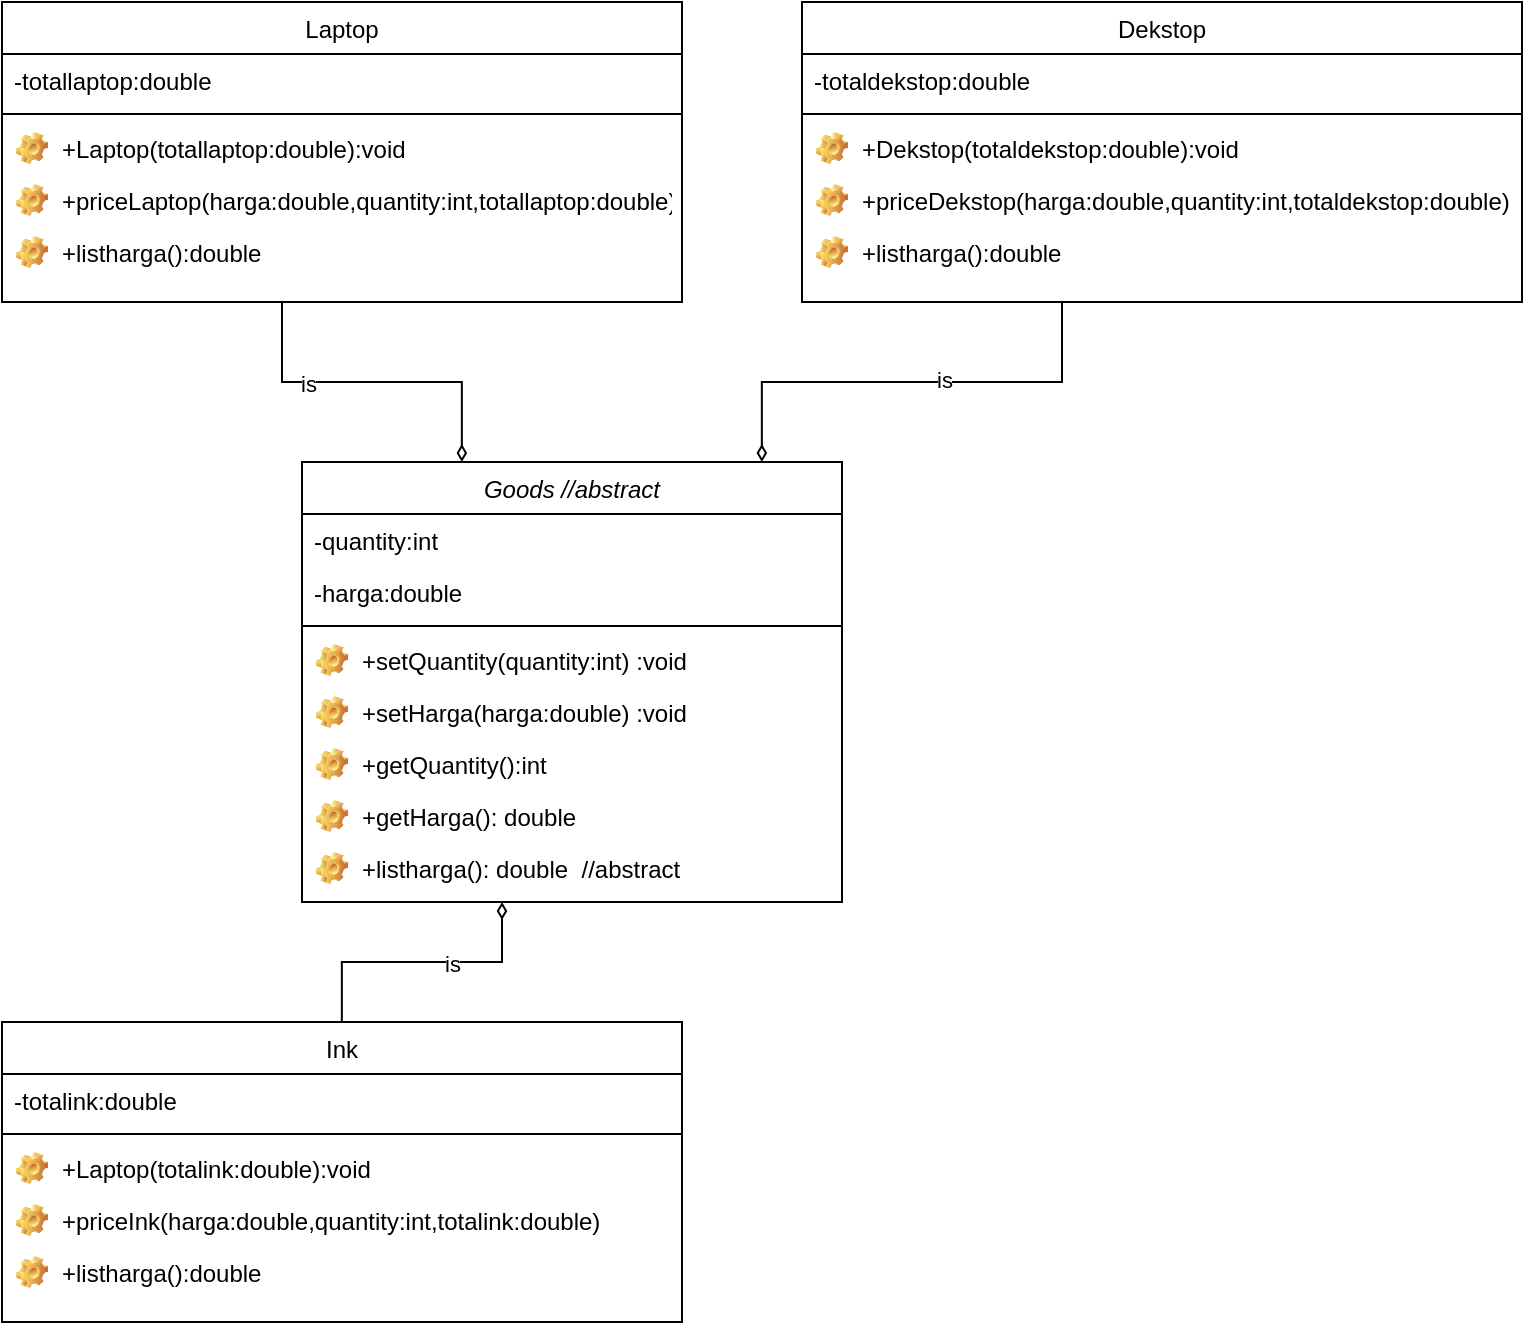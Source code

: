 <mxfile version="14.2.9" type="github">
  <diagram id="C5RBs43oDa-KdzZeNtuy" name="Page-1">
    <mxGraphModel dx="1038" dy="580" grid="1" gridSize="10" guides="1" tooltips="1" connect="1" arrows="1" fold="1" page="1" pageScale="1" pageWidth="827" pageHeight="1169" math="0" shadow="0">
      <root>
        <mxCell id="WIyWlLk6GJQsqaUBKTNV-0" />
        <mxCell id="WIyWlLk6GJQsqaUBKTNV-1" parent="WIyWlLk6GJQsqaUBKTNV-0" />
        <mxCell id="zkfFHV4jXpPFQw0GAbJ--0" value="Goods //abstract" style="swimlane;fontStyle=2;align=center;verticalAlign=top;childLayout=stackLayout;horizontal=1;startSize=26;horizontalStack=0;resizeParent=1;resizeLast=0;collapsible=1;marginBottom=0;rounded=0;shadow=0;strokeWidth=1;" parent="WIyWlLk6GJQsqaUBKTNV-1" vertex="1">
          <mxGeometry x="170" y="250" width="270" height="220" as="geometry">
            <mxRectangle x="230" y="140" width="160" height="26" as="alternateBounds" />
          </mxGeometry>
        </mxCell>
        <mxCell id="zkfFHV4jXpPFQw0GAbJ--1" value="-quantity:int" style="text;align=left;verticalAlign=top;spacingLeft=4;spacingRight=4;overflow=hidden;rotatable=0;points=[[0,0.5],[1,0.5]];portConstraint=eastwest;" parent="zkfFHV4jXpPFQw0GAbJ--0" vertex="1">
          <mxGeometry y="26" width="270" height="26" as="geometry" />
        </mxCell>
        <mxCell id="zkfFHV4jXpPFQw0GAbJ--2" value="-harga:double" style="text;align=left;verticalAlign=top;spacingLeft=4;spacingRight=4;overflow=hidden;rotatable=0;points=[[0,0.5],[1,0.5]];portConstraint=eastwest;rounded=0;shadow=0;html=0;" parent="zkfFHV4jXpPFQw0GAbJ--0" vertex="1">
          <mxGeometry y="52" width="270" height="26" as="geometry" />
        </mxCell>
        <mxCell id="zkfFHV4jXpPFQw0GAbJ--4" value="" style="line;html=1;strokeWidth=1;align=left;verticalAlign=middle;spacingTop=-1;spacingLeft=3;spacingRight=3;rotatable=0;labelPosition=right;points=[];portConstraint=eastwest;" parent="zkfFHV4jXpPFQw0GAbJ--0" vertex="1">
          <mxGeometry y="78" width="270" height="8" as="geometry" />
        </mxCell>
        <mxCell id="IQ3fAgzX7crCqiBxeZXd-6" value="+setQuantity(quantity:int) :void" style="label;fontStyle=0;strokeColor=none;fillColor=none;align=left;verticalAlign=top;overflow=hidden;spacingLeft=28;spacingRight=4;rotatable=0;points=[[0,0.5],[1,0.5]];portConstraint=eastwest;imageWidth=16;imageHeight=16;image=img/clipart/Gear_128x128.png" vertex="1" parent="zkfFHV4jXpPFQw0GAbJ--0">
          <mxGeometry y="86" width="270" height="26" as="geometry" />
        </mxCell>
        <mxCell id="IQ3fAgzX7crCqiBxeZXd-7" value="+setHarga(harga:double) :void" style="label;fontStyle=0;strokeColor=none;fillColor=none;align=left;verticalAlign=top;overflow=hidden;spacingLeft=28;spacingRight=4;rotatable=0;points=[[0,0.5],[1,0.5]];portConstraint=eastwest;imageWidth=16;imageHeight=16;image=img/clipart/Gear_128x128.png" vertex="1" parent="zkfFHV4jXpPFQw0GAbJ--0">
          <mxGeometry y="112" width="270" height="26" as="geometry" />
        </mxCell>
        <mxCell id="IQ3fAgzX7crCqiBxeZXd-10" value="+getQuantity():int" style="label;fontStyle=0;strokeColor=none;fillColor=none;align=left;verticalAlign=top;overflow=hidden;spacingLeft=28;spacingRight=4;rotatable=0;points=[[0,0.5],[1,0.5]];portConstraint=eastwest;imageWidth=16;imageHeight=16;image=img/clipart/Gear_128x128.png" vertex="1" parent="zkfFHV4jXpPFQw0GAbJ--0">
          <mxGeometry y="138" width="270" height="26" as="geometry" />
        </mxCell>
        <mxCell id="IQ3fAgzX7crCqiBxeZXd-11" value="+getHarga(): double" style="label;fontStyle=0;strokeColor=none;fillColor=none;align=left;verticalAlign=top;overflow=hidden;spacingLeft=28;spacingRight=4;rotatable=0;points=[[0,0.5],[1,0.5]];portConstraint=eastwest;imageWidth=16;imageHeight=16;image=img/clipart/Gear_128x128.png" vertex="1" parent="zkfFHV4jXpPFQw0GAbJ--0">
          <mxGeometry y="164" width="270" height="26" as="geometry" />
        </mxCell>
        <mxCell id="IQ3fAgzX7crCqiBxeZXd-12" value="+listharga(): double  //abstract" style="label;fontStyle=0;strokeColor=none;fillColor=none;align=left;verticalAlign=top;overflow=hidden;spacingLeft=28;spacingRight=4;rotatable=0;points=[[0,0.5],[1,0.5]];portConstraint=eastwest;imageWidth=16;imageHeight=16;image=img/clipart/Gear_128x128.png" vertex="1" parent="zkfFHV4jXpPFQw0GAbJ--0">
          <mxGeometry y="190" width="270" height="26" as="geometry" />
        </mxCell>
        <mxCell id="zkfFHV4jXpPFQw0GAbJ--26" value="" style="endArrow=none;shadow=0;strokeWidth=1;rounded=0;endFill=0;edgeStyle=elbowEdgeStyle;elbow=vertical;exitX=0.296;exitY=0;exitDx=0;exitDy=0;exitPerimeter=0;startArrow=diamondThin;startFill=0;" parent="WIyWlLk6GJQsqaUBKTNV-1" source="zkfFHV4jXpPFQw0GAbJ--0" edge="1">
          <mxGeometry x="0.5" y="41" relative="1" as="geometry">
            <mxPoint x="380" y="192" as="sourcePoint" />
            <mxPoint x="160" y="170" as="targetPoint" />
            <mxPoint x="-40" y="32" as="offset" />
          </mxGeometry>
        </mxCell>
        <mxCell id="IQ3fAgzX7crCqiBxeZXd-36" value="is" style="edgeLabel;html=1;align=center;verticalAlign=middle;resizable=0;points=[];" vertex="1" connectable="0" parent="zkfFHV4jXpPFQw0GAbJ--26">
          <mxGeometry x="0.379" y="1" relative="1" as="geometry">
            <mxPoint as="offset" />
          </mxGeometry>
        </mxCell>
        <mxCell id="IQ3fAgzX7crCqiBxeZXd-13" value="Laptop" style="swimlane;fontStyle=0;align=center;verticalAlign=top;childLayout=stackLayout;horizontal=1;startSize=26;horizontalStack=0;resizeParent=1;resizeLast=0;collapsible=1;marginBottom=0;rounded=0;shadow=0;strokeWidth=1;" vertex="1" parent="WIyWlLk6GJQsqaUBKTNV-1">
          <mxGeometry x="20" y="20" width="340" height="150" as="geometry">
            <mxRectangle x="230" y="140" width="160" height="26" as="alternateBounds" />
          </mxGeometry>
        </mxCell>
        <mxCell id="IQ3fAgzX7crCqiBxeZXd-14" value="-totallaptop:double" style="text;align=left;verticalAlign=top;spacingLeft=4;spacingRight=4;overflow=hidden;rotatable=0;points=[[0,0.5],[1,0.5]];portConstraint=eastwest;" vertex="1" parent="IQ3fAgzX7crCqiBxeZXd-13">
          <mxGeometry y="26" width="340" height="26" as="geometry" />
        </mxCell>
        <mxCell id="IQ3fAgzX7crCqiBxeZXd-16" value="" style="line;html=1;strokeWidth=1;align=left;verticalAlign=middle;spacingTop=-1;spacingLeft=3;spacingRight=3;rotatable=0;labelPosition=right;points=[];portConstraint=eastwest;" vertex="1" parent="IQ3fAgzX7crCqiBxeZXd-13">
          <mxGeometry y="52" width="340" height="8" as="geometry" />
        </mxCell>
        <mxCell id="IQ3fAgzX7crCqiBxeZXd-17" value="+Laptop(totallaptop:double):void" style="label;fontStyle=0;strokeColor=none;fillColor=none;align=left;verticalAlign=top;overflow=hidden;spacingLeft=28;spacingRight=4;rotatable=0;points=[[0,0.5],[1,0.5]];portConstraint=eastwest;imageWidth=16;imageHeight=16;image=img/clipart/Gear_128x128.png" vertex="1" parent="IQ3fAgzX7crCqiBxeZXd-13">
          <mxGeometry y="60" width="340" height="26" as="geometry" />
        </mxCell>
        <mxCell id="IQ3fAgzX7crCqiBxeZXd-18" value="+priceLaptop(harga:double,quantity:int,totallaptop:double)" style="label;fontStyle=0;strokeColor=none;fillColor=none;align=left;verticalAlign=top;overflow=hidden;spacingLeft=28;spacingRight=4;rotatable=0;points=[[0,0.5],[1,0.5]];portConstraint=eastwest;imageWidth=16;imageHeight=16;image=img/clipart/Gear_128x128.png" vertex="1" parent="IQ3fAgzX7crCqiBxeZXd-13">
          <mxGeometry y="86" width="340" height="26" as="geometry" />
        </mxCell>
        <mxCell id="IQ3fAgzX7crCqiBxeZXd-19" value="+listharga():double" style="label;fontStyle=0;strokeColor=none;fillColor=none;align=left;verticalAlign=top;overflow=hidden;spacingLeft=28;spacingRight=4;rotatable=0;points=[[0,0.5],[1,0.5]];portConstraint=eastwest;imageWidth=16;imageHeight=16;image=img/clipart/Gear_128x128.png" vertex="1" parent="IQ3fAgzX7crCqiBxeZXd-13">
          <mxGeometry y="112" width="340" height="26" as="geometry" />
        </mxCell>
        <mxCell id="IQ3fAgzX7crCqiBxeZXd-22" value="Dekstop" style="swimlane;fontStyle=0;align=center;verticalAlign=top;childLayout=stackLayout;horizontal=1;startSize=26;horizontalStack=0;resizeParent=1;resizeLast=0;collapsible=1;marginBottom=0;rounded=0;shadow=0;strokeWidth=1;" vertex="1" parent="WIyWlLk6GJQsqaUBKTNV-1">
          <mxGeometry x="420" y="20" width="360" height="150" as="geometry">
            <mxRectangle x="230" y="140" width="160" height="26" as="alternateBounds" />
          </mxGeometry>
        </mxCell>
        <mxCell id="IQ3fAgzX7crCqiBxeZXd-23" value="-totaldekstop:double" style="text;align=left;verticalAlign=top;spacingLeft=4;spacingRight=4;overflow=hidden;rotatable=0;points=[[0,0.5],[1,0.5]];portConstraint=eastwest;" vertex="1" parent="IQ3fAgzX7crCqiBxeZXd-22">
          <mxGeometry y="26" width="360" height="26" as="geometry" />
        </mxCell>
        <mxCell id="IQ3fAgzX7crCqiBxeZXd-24" value="" style="line;html=1;strokeWidth=1;align=left;verticalAlign=middle;spacingTop=-1;spacingLeft=3;spacingRight=3;rotatable=0;labelPosition=right;points=[];portConstraint=eastwest;" vertex="1" parent="IQ3fAgzX7crCqiBxeZXd-22">
          <mxGeometry y="52" width="360" height="8" as="geometry" />
        </mxCell>
        <mxCell id="IQ3fAgzX7crCqiBxeZXd-25" value="+Dekstop(totaldekstop:double):void" style="label;fontStyle=0;strokeColor=none;fillColor=none;align=left;verticalAlign=top;overflow=hidden;spacingLeft=28;spacingRight=4;rotatable=0;points=[[0,0.5],[1,0.5]];portConstraint=eastwest;imageWidth=16;imageHeight=16;image=img/clipart/Gear_128x128.png" vertex="1" parent="IQ3fAgzX7crCqiBxeZXd-22">
          <mxGeometry y="60" width="360" height="26" as="geometry" />
        </mxCell>
        <mxCell id="IQ3fAgzX7crCqiBxeZXd-26" value="+priceDekstop(harga:double,quantity:int,totaldekstop:double)" style="label;fontStyle=0;strokeColor=none;fillColor=none;align=left;verticalAlign=top;overflow=hidden;spacingLeft=28;spacingRight=4;rotatable=0;points=[[0,0.5],[1,0.5]];portConstraint=eastwest;imageWidth=16;imageHeight=16;image=img/clipart/Gear_128x128.png" vertex="1" parent="IQ3fAgzX7crCqiBxeZXd-22">
          <mxGeometry y="86" width="360" height="26" as="geometry" />
        </mxCell>
        <mxCell id="IQ3fAgzX7crCqiBxeZXd-27" value="+listharga():double" style="label;fontStyle=0;strokeColor=none;fillColor=none;align=left;verticalAlign=top;overflow=hidden;spacingLeft=28;spacingRight=4;rotatable=0;points=[[0,0.5],[1,0.5]];portConstraint=eastwest;imageWidth=16;imageHeight=16;image=img/clipart/Gear_128x128.png" vertex="1" parent="IQ3fAgzX7crCqiBxeZXd-22">
          <mxGeometry y="112" width="360" height="26" as="geometry" />
        </mxCell>
        <mxCell id="IQ3fAgzX7crCqiBxeZXd-28" value="Ink" style="swimlane;fontStyle=0;align=center;verticalAlign=top;childLayout=stackLayout;horizontal=1;startSize=26;horizontalStack=0;resizeParent=1;resizeLast=0;collapsible=1;marginBottom=0;rounded=0;shadow=0;strokeWidth=1;" vertex="1" parent="WIyWlLk6GJQsqaUBKTNV-1">
          <mxGeometry x="20" y="530" width="340" height="150" as="geometry">
            <mxRectangle x="230" y="140" width="160" height="26" as="alternateBounds" />
          </mxGeometry>
        </mxCell>
        <mxCell id="IQ3fAgzX7crCqiBxeZXd-29" value="-totalink:double" style="text;align=left;verticalAlign=top;spacingLeft=4;spacingRight=4;overflow=hidden;rotatable=0;points=[[0,0.5],[1,0.5]];portConstraint=eastwest;" vertex="1" parent="IQ3fAgzX7crCqiBxeZXd-28">
          <mxGeometry y="26" width="340" height="26" as="geometry" />
        </mxCell>
        <mxCell id="IQ3fAgzX7crCqiBxeZXd-30" value="" style="line;html=1;strokeWidth=1;align=left;verticalAlign=middle;spacingTop=-1;spacingLeft=3;spacingRight=3;rotatable=0;labelPosition=right;points=[];portConstraint=eastwest;" vertex="1" parent="IQ3fAgzX7crCqiBxeZXd-28">
          <mxGeometry y="52" width="340" height="8" as="geometry" />
        </mxCell>
        <mxCell id="IQ3fAgzX7crCqiBxeZXd-31" value="+Laptop(totalink:double):void" style="label;fontStyle=0;strokeColor=none;fillColor=none;align=left;verticalAlign=top;overflow=hidden;spacingLeft=28;spacingRight=4;rotatable=0;points=[[0,0.5],[1,0.5]];portConstraint=eastwest;imageWidth=16;imageHeight=16;image=img/clipart/Gear_128x128.png" vertex="1" parent="IQ3fAgzX7crCqiBxeZXd-28">
          <mxGeometry y="60" width="340" height="26" as="geometry" />
        </mxCell>
        <mxCell id="IQ3fAgzX7crCqiBxeZXd-32" value="+priceInk(harga:double,quantity:int,totalink:double)" style="label;fontStyle=0;strokeColor=none;fillColor=none;align=left;verticalAlign=top;overflow=hidden;spacingLeft=28;spacingRight=4;rotatable=0;points=[[0,0.5],[1,0.5]];portConstraint=eastwest;imageWidth=16;imageHeight=16;image=img/clipart/Gear_128x128.png" vertex="1" parent="IQ3fAgzX7crCqiBxeZXd-28">
          <mxGeometry y="86" width="340" height="26" as="geometry" />
        </mxCell>
        <mxCell id="IQ3fAgzX7crCqiBxeZXd-33" value="+listharga():double" style="label;fontStyle=0;strokeColor=none;fillColor=none;align=left;verticalAlign=top;overflow=hidden;spacingLeft=28;spacingRight=4;rotatable=0;points=[[0,0.5],[1,0.5]];portConstraint=eastwest;imageWidth=16;imageHeight=16;image=img/clipart/Gear_128x128.png" vertex="1" parent="IQ3fAgzX7crCqiBxeZXd-28">
          <mxGeometry y="112" width="340" height="26" as="geometry" />
        </mxCell>
        <mxCell id="IQ3fAgzX7crCqiBxeZXd-34" value="" style="endArrow=none;shadow=0;strokeWidth=1;rounded=0;endFill=0;edgeStyle=elbowEdgeStyle;elbow=vertical;exitX=0.296;exitY=0;exitDx=0;exitDy=0;exitPerimeter=0;startArrow=diamondThin;startFill=0;endSize=11;sourcePerimeterSpacing=0;" edge="1" parent="WIyWlLk6GJQsqaUBKTNV-1">
          <mxGeometry x="0.5" y="41" relative="1" as="geometry">
            <mxPoint x="399.92" y="250" as="sourcePoint" />
            <mxPoint x="550" y="170" as="targetPoint" />
            <mxPoint x="-40" y="32" as="offset" />
          </mxGeometry>
        </mxCell>
        <mxCell id="IQ3fAgzX7crCqiBxeZXd-37" value="is" style="edgeLabel;html=1;align=center;verticalAlign=middle;resizable=0;points=[];" vertex="1" connectable="0" parent="IQ3fAgzX7crCqiBxeZXd-34">
          <mxGeometry x="0.138" y="1" relative="1" as="geometry">
            <mxPoint as="offset" />
          </mxGeometry>
        </mxCell>
        <mxCell id="IQ3fAgzX7crCqiBxeZXd-35" value="" style="endArrow=diamondThin;shadow=0;strokeWidth=1;rounded=0;endFill=0;edgeStyle=elbowEdgeStyle;elbow=vertical;exitX=0.296;exitY=0;exitDx=0;exitDy=0;exitPerimeter=0;" edge="1" parent="WIyWlLk6GJQsqaUBKTNV-1">
          <mxGeometry x="0.5" y="41" relative="1" as="geometry">
            <mxPoint x="189.92" y="530" as="sourcePoint" />
            <mxPoint x="270" y="470" as="targetPoint" />
            <mxPoint x="-40" y="32" as="offset" />
            <Array as="points">
              <mxPoint x="230" y="500" />
            </Array>
          </mxGeometry>
        </mxCell>
        <mxCell id="IQ3fAgzX7crCqiBxeZXd-38" value="is" style="edgeLabel;html=1;align=center;verticalAlign=middle;resizable=0;points=[];" vertex="1" connectable="0" parent="IQ3fAgzX7crCqiBxeZXd-35">
          <mxGeometry x="0.212" y="-1" relative="1" as="geometry">
            <mxPoint as="offset" />
          </mxGeometry>
        </mxCell>
      </root>
    </mxGraphModel>
  </diagram>
</mxfile>

